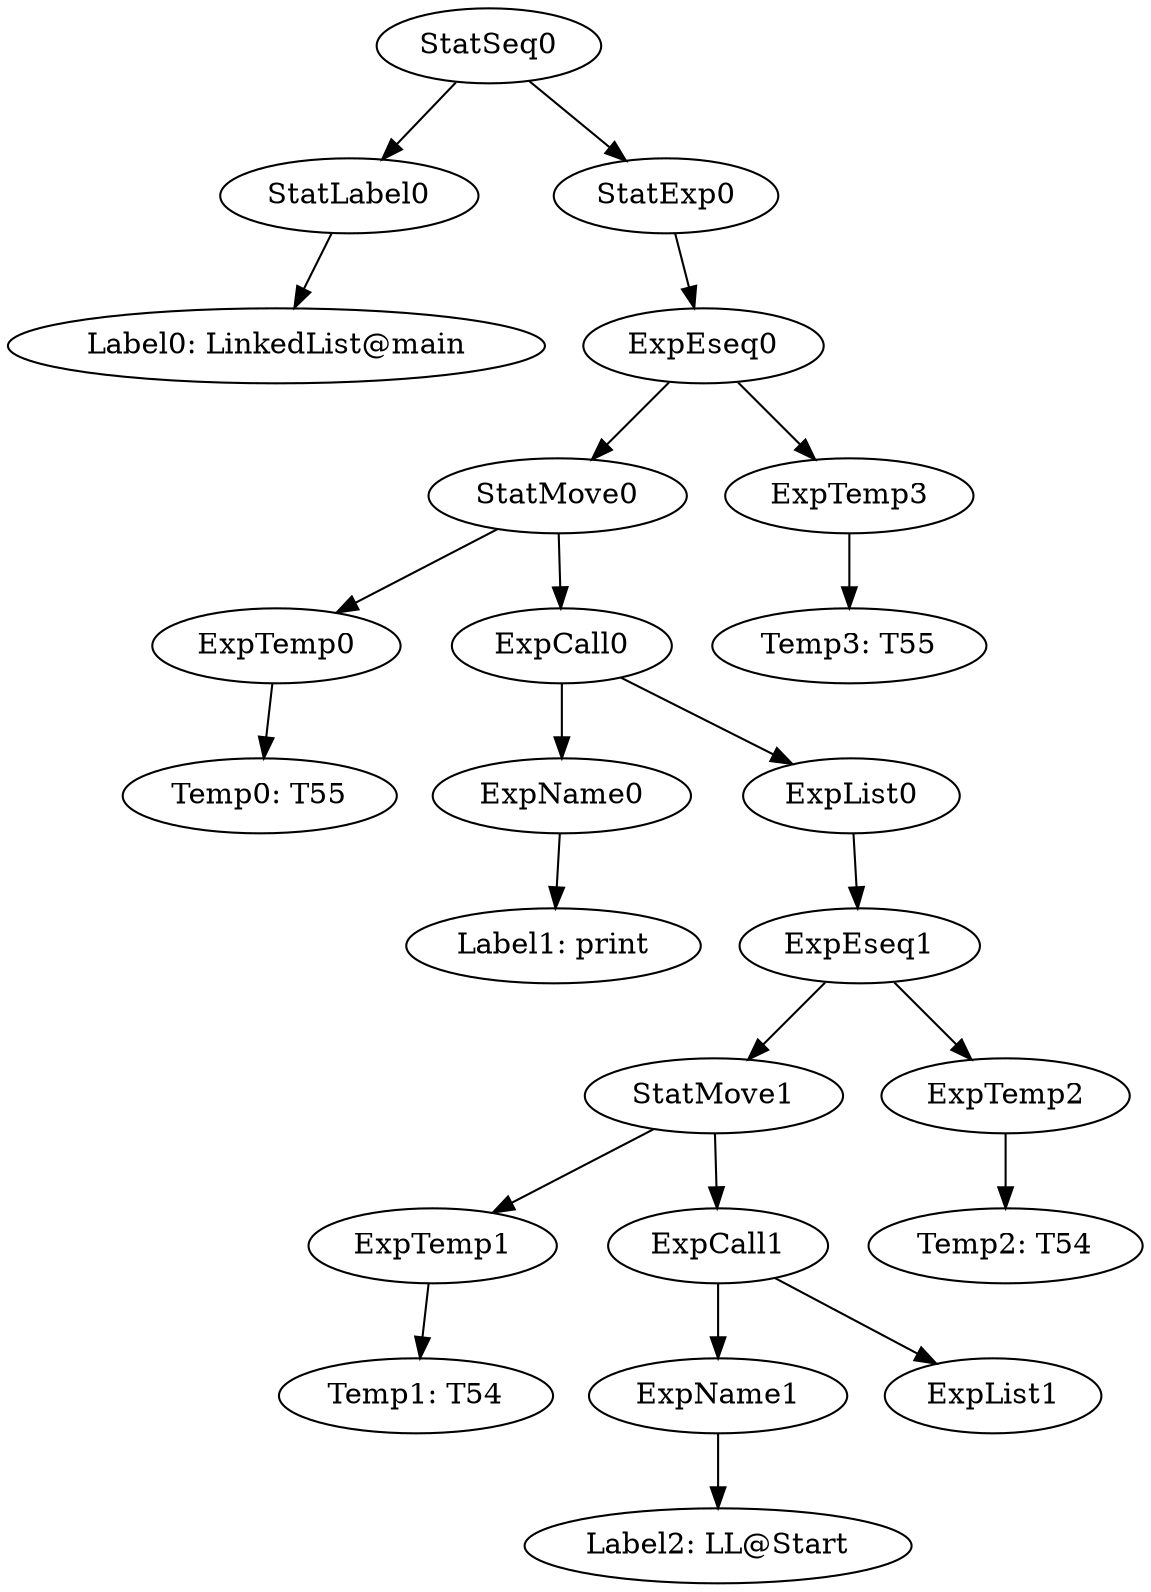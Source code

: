 digraph {
	ordering = out;
	ExpEseq0 -> StatMove0;
	ExpEseq0 -> ExpTemp3;
	ExpTemp2 -> "Temp2: T54";
	ExpEseq1 -> StatMove1;
	ExpEseq1 -> ExpTemp2;
	StatMove0 -> ExpTemp0;
	StatMove0 -> ExpCall0;
	ExpList0 -> ExpEseq1;
	ExpCall1 -> ExpName1;
	ExpCall1 -> ExpList1;
	StatExp0 -> ExpEseq0;
	ExpTemp0 -> "Temp0: T55";
	ExpTemp3 -> "Temp3: T55";
	StatSeq0 -> StatLabel0;
	StatSeq0 -> StatExp0;
	StatLabel0 -> "Label0: LinkedList@main";
	ExpName0 -> "Label1: print";
	ExpCall0 -> ExpName0;
	ExpCall0 -> ExpList0;
	ExpTemp1 -> "Temp1: T54";
	StatMove1 -> ExpTemp1;
	StatMove1 -> ExpCall1;
	ExpName1 -> "Label2: LL@Start";
}

